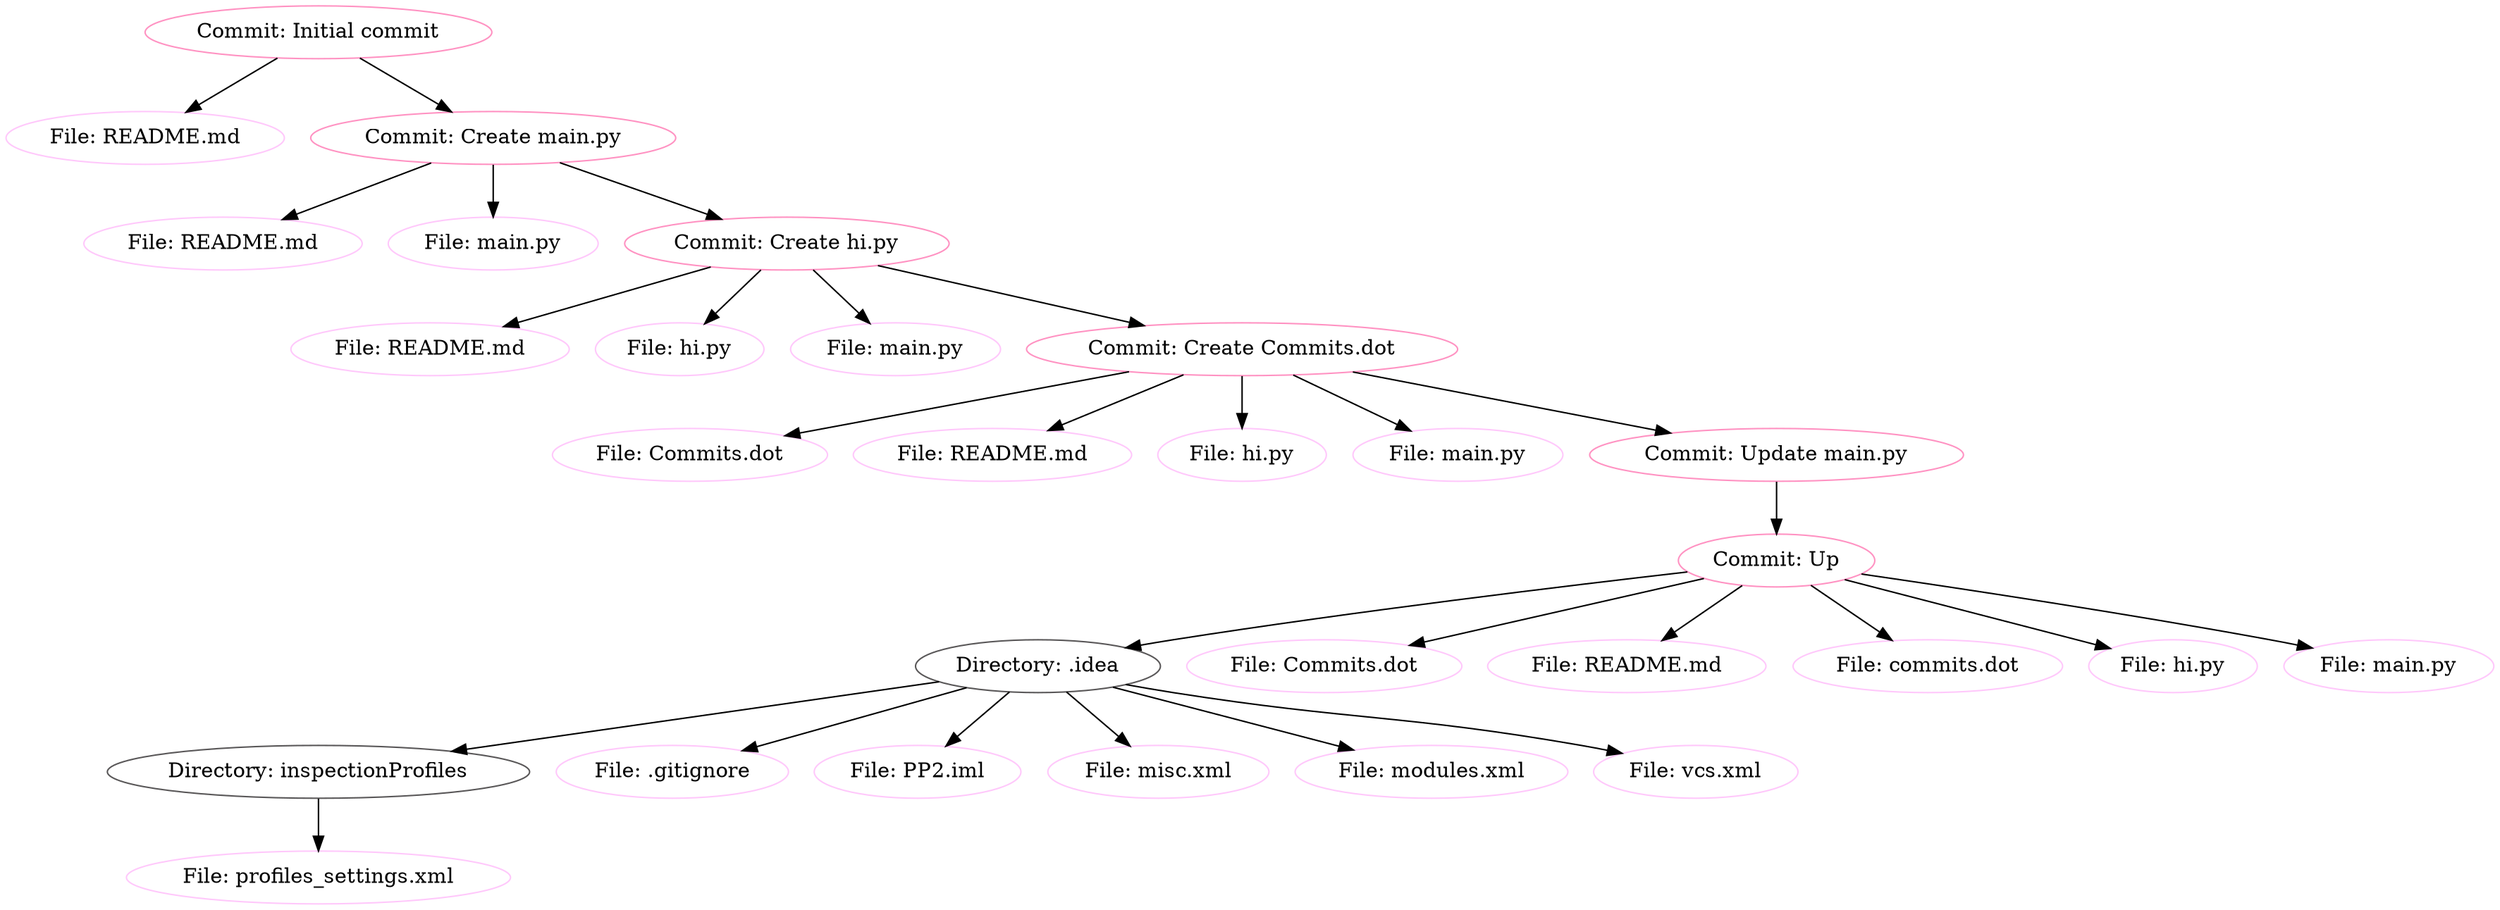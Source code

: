 digraph Commits {
  0[label="Commit: Initial commit", color="#ff92c2"]
  1[label="File: README.md", color="#FFC8FB"]
  2[label="Commit: Create main.py", color="#ff92c2"]
  3[label="File: README.md", color="#FFC8FB"]
  4[label="File: main.py", color="#FFC8FB"]
  5[label="Commit: Create hi.py", color="#ff92c2"]
  6[label="File: README.md", color="#FFC8FB"]
  7[label="File: hi.py", color="#FFC8FB"]
  8[label="File: main.py", color="#FFC8FB"]
  9[label="Commit: Create Commits.dot", color="#ff92c2"]
  10[label="File: Commits.dot", color="#FFC8FB"]
  11[label="File: README.md", color="#FFC8FB"]
  12[label="File: hi.py", color="#FFC8FB"]
  13[label="File: main.py", color="#FFC8FB"]
  14[label="Commit: Update main.py", color="#ff92c2"]
  15[label="Commit: Up", color="#ff92c2"]
  16[label="Directory: .idea", color="#595758"]
  17[label="Directory: inspectionProfiles", color="#595758"]
  18[label="File: profiles_settings.xml", color="#FFC8FB"]
  19[label="File: .gitignore", color="#FFC8FB"]
  20[label="File: PP2.iml", color="#FFC8FB"]
  21[label="File: misc.xml", color="#FFC8FB"]
  22[label="File: modules.xml", color="#FFC8FB"]
  23[label="File: vcs.xml", color="#FFC8FB"]
  24[label="File: Commits.dot", color="#FFC8FB"]
  25[label="File: README.md", color="#FFC8FB"]
  26[label="File: commits.dot", color="#FFC8FB"]
  27[label="File: hi.py", color="#FFC8FB"]
  28[label="File: main.py", color="#FFC8FB"]
  0 -> 1
  0 -> 2
  2 -> 3
  2 -> 4
  2 -> 5
  5 -> 6
  5 -> 7
  5 -> 8
  5 -> 9
  9 -> 10
  9 -> 11
  9 -> 12
  9 -> 13
  9 -> 14
  14 -> 15
  15 -> 16
  16 -> 17
  17 -> 18
  16 -> 19
  16 -> 20
  16 -> 21
  16 -> 22
  16 -> 23
  15 -> 24
  15 -> 25
  15 -> 26
  15 -> 27
  15 -> 28
}